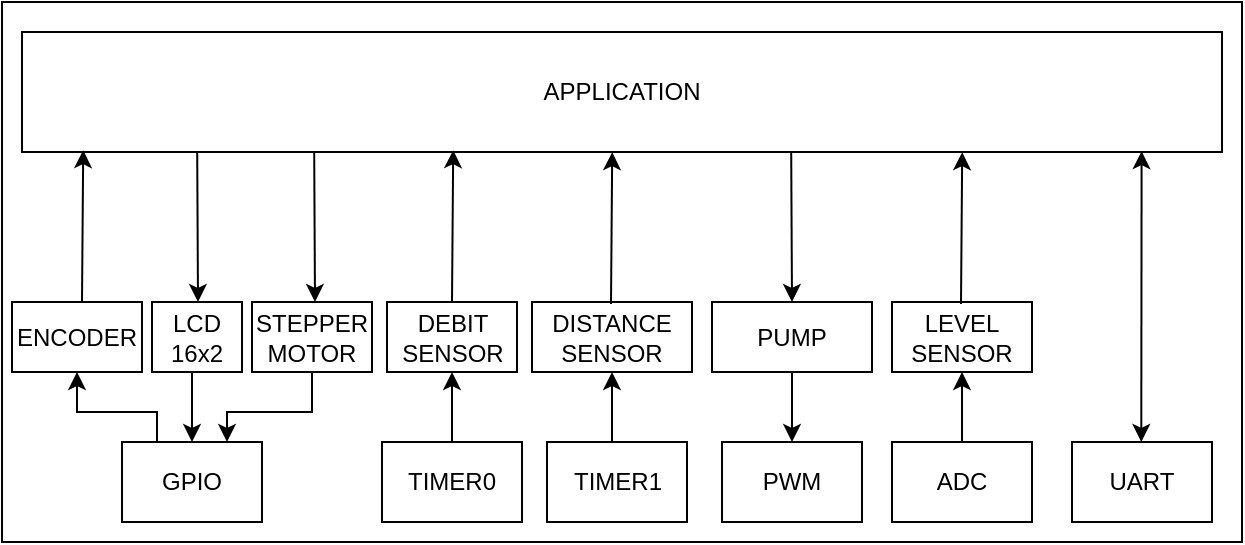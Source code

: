 <mxfile version="12.1.3" pages="1"><diagram id="z2VEwZPA5JwGfTOEL4gO" name="Page-1"><mxGraphModel dx="750" dy="297" grid="1" gridSize="10" guides="1" tooltips="1" connect="1" arrows="1" fold="1" page="1" pageScale="1" pageWidth="827" pageHeight="1169" math="0" shadow="0"><root><mxCell id="0"/><mxCell id="1" parent="0"/><mxCell id="rBHbseMhHoX-4sZHff-C-1" value="" style="rounded=0;whiteSpace=wrap;html=1;" vertex="1" parent="1"><mxGeometry x="140" y="200" width="620" height="270" as="geometry"/></mxCell><mxCell id="rBHbseMhHoX-4sZHff-C-34" style="edgeStyle=orthogonalEdgeStyle;rounded=0;orthogonalLoop=1;jettySize=auto;html=1;exitX=0.25;exitY=0;exitDx=0;exitDy=0;entryX=0.5;entryY=1;entryDx=0;entryDy=0;" edge="1" parent="1" source="rBHbseMhHoX-4sZHff-C-2" target="rBHbseMhHoX-4sZHff-C-10"><mxGeometry relative="1" as="geometry"><Array as="points"><mxPoint x="218" y="405"/><mxPoint x="178" y="405"/></Array></mxGeometry></mxCell><mxCell id="rBHbseMhHoX-4sZHff-C-2" value="GPIO" style="rounded=0;whiteSpace=wrap;html=1;" vertex="1" parent="1"><mxGeometry x="200" y="420" width="70" height="40" as="geometry"/></mxCell><mxCell id="rBHbseMhHoX-4sZHff-C-3" value="UART" style="rounded=0;whiteSpace=wrap;html=1;" vertex="1" parent="1"><mxGeometry x="675" y="420" width="70" height="40" as="geometry"/></mxCell><mxCell id="rBHbseMhHoX-4sZHff-C-20" style="edgeStyle=orthogonalEdgeStyle;rounded=0;orthogonalLoop=1;jettySize=auto;html=1;exitX=0.5;exitY=0;exitDx=0;exitDy=0;entryX=0.5;entryY=1;entryDx=0;entryDy=0;" edge="1" parent="1" source="rBHbseMhHoX-4sZHff-C-4" target="rBHbseMhHoX-4sZHff-C-14"><mxGeometry relative="1" as="geometry"/></mxCell><mxCell id="rBHbseMhHoX-4sZHff-C-4" value="TIMER1" style="rounded=0;whiteSpace=wrap;html=1;" vertex="1" parent="1"><mxGeometry x="412.5" y="420" width="70" height="40" as="geometry"/></mxCell><mxCell id="rBHbseMhHoX-4sZHff-C-30" style="edgeStyle=orthogonalEdgeStyle;rounded=0;orthogonalLoop=1;jettySize=auto;html=1;exitX=0.5;exitY=0;exitDx=0;exitDy=0;entryX=0.5;entryY=1;entryDx=0;entryDy=0;" edge="1" parent="1" source="rBHbseMhHoX-4sZHff-C-5" target="rBHbseMhHoX-4sZHff-C-9"><mxGeometry relative="1" as="geometry"/></mxCell><mxCell id="rBHbseMhHoX-4sZHff-C-5" value="ADC" style="rounded=0;whiteSpace=wrap;html=1;" vertex="1" parent="1"><mxGeometry x="585" y="420" width="70" height="40" as="geometry"/></mxCell><mxCell id="rBHbseMhHoX-4sZHff-C-27" style="edgeStyle=orthogonalEdgeStyle;rounded=0;orthogonalLoop=1;jettySize=auto;html=1;exitX=0.5;exitY=0;exitDx=0;exitDy=0;" edge="1" parent="1" source="rBHbseMhHoX-4sZHff-C-6" target="rBHbseMhHoX-4sZHff-C-25"><mxGeometry relative="1" as="geometry"/></mxCell><mxCell id="rBHbseMhHoX-4sZHff-C-6" value="TIMER0" style="rounded=0;whiteSpace=wrap;html=1;" vertex="1" parent="1"><mxGeometry x="330" y="420" width="70" height="40" as="geometry"/></mxCell><mxCell id="rBHbseMhHoX-4sZHff-C-7" value="PWM" style="rounded=0;whiteSpace=wrap;html=1;" vertex="1" parent="1"><mxGeometry x="500" y="420" width="70" height="40" as="geometry"/></mxCell><mxCell id="rBHbseMhHoX-4sZHff-C-32" style="edgeStyle=orthogonalEdgeStyle;rounded=0;orthogonalLoop=1;jettySize=auto;html=1;exitX=0.5;exitY=1;exitDx=0;exitDy=0;entryX=0.5;entryY=0;entryDx=0;entryDy=0;" edge="1" parent="1" source="rBHbseMhHoX-4sZHff-C-8" target="rBHbseMhHoX-4sZHff-C-2"><mxGeometry relative="1" as="geometry"/></mxCell><mxCell id="rBHbseMhHoX-4sZHff-C-8" value="LCD 16x2" style="rounded=0;whiteSpace=wrap;html=1;" vertex="1" parent="1"><mxGeometry x="215" y="350" width="45" height="35" as="geometry"/></mxCell><mxCell id="rBHbseMhHoX-4sZHff-C-9" value="LEVEL SENSOR" style="rounded=0;whiteSpace=wrap;html=1;" vertex="1" parent="1"><mxGeometry x="585" y="350" width="70" height="35" as="geometry"/></mxCell><mxCell id="rBHbseMhHoX-4sZHff-C-10" value="ENCODER" style="rounded=0;whiteSpace=wrap;html=1;" vertex="1" parent="1"><mxGeometry x="145" y="350" width="65" height="35" as="geometry"/></mxCell><mxCell id="rBHbseMhHoX-4sZHff-C-26" style="edgeStyle=orthogonalEdgeStyle;rounded=0;orthogonalLoop=1;jettySize=auto;html=1;exitX=0.5;exitY=1;exitDx=0;exitDy=0;entryX=0.5;entryY=0;entryDx=0;entryDy=0;" edge="1" parent="1" source="rBHbseMhHoX-4sZHff-C-12" target="rBHbseMhHoX-4sZHff-C-7"><mxGeometry relative="1" as="geometry"/></mxCell><mxCell id="rBHbseMhHoX-4sZHff-C-12" value="PUMP" style="rounded=0;whiteSpace=wrap;html=1;" vertex="1" parent="1"><mxGeometry x="495" y="350" width="80" height="35" as="geometry"/></mxCell><mxCell id="rBHbseMhHoX-4sZHff-C-33" style="edgeStyle=orthogonalEdgeStyle;rounded=0;orthogonalLoop=1;jettySize=auto;html=1;exitX=0.5;exitY=1;exitDx=0;exitDy=0;entryX=0.75;entryY=0;entryDx=0;entryDy=0;" edge="1" parent="1" source="rBHbseMhHoX-4sZHff-C-13" target="rBHbseMhHoX-4sZHff-C-2"><mxGeometry relative="1" as="geometry"/></mxCell><mxCell id="rBHbseMhHoX-4sZHff-C-13" value="STEPPER MOTOR" style="rounded=0;whiteSpace=wrap;html=1;" vertex="1" parent="1"><mxGeometry x="265" y="350" width="60" height="35" as="geometry"/></mxCell><mxCell id="rBHbseMhHoX-4sZHff-C-14" value="DISTANCE SENSOR" style="rounded=0;whiteSpace=wrap;html=1;" vertex="1" parent="1"><mxGeometry x="405" y="350" width="80" height="35" as="geometry"/></mxCell><mxCell id="rBHbseMhHoX-4sZHff-C-17" value="APPLICATION" style="rounded=0;whiteSpace=wrap;html=1;" vertex="1" parent="1"><mxGeometry x="150" y="215" width="600" height="60" as="geometry"/></mxCell><mxCell id="rBHbseMhHoX-4sZHff-C-25" value="DEBIT SENSOR" style="rounded=0;whiteSpace=wrap;html=1;" vertex="1" parent="1"><mxGeometry x="332.5" y="350" width="65" height="35" as="geometry"/></mxCell><mxCell id="rBHbseMhHoX-4sZHff-C-39" value="" style="endArrow=classic;html=1;entryX=0.051;entryY=0.985;entryDx=0;entryDy=0;entryPerimeter=0;" edge="1" parent="1" target="rBHbseMhHoX-4sZHff-C-17"><mxGeometry width="50" height="50" relative="1" as="geometry"><mxPoint x="180" y="350" as="sourcePoint"/><mxPoint x="180" y="290" as="targetPoint"/></mxGeometry></mxCell><mxCell id="rBHbseMhHoX-4sZHff-C-41" value="" style="endArrow=classic;html=1;exitX=0.146;exitY=0.999;exitDx=0;exitDy=0;exitPerimeter=0;" edge="1" parent="1" source="rBHbseMhHoX-4sZHff-C-17"><mxGeometry width="50" height="50" relative="1" as="geometry"><mxPoint x="238" y="286" as="sourcePoint"/><mxPoint x="238" y="350" as="targetPoint"/></mxGeometry></mxCell><mxCell id="rBHbseMhHoX-4sZHff-C-43" value="" style="endArrow=classic;html=1;exitX=0.146;exitY=0.999;exitDx=0;exitDy=0;exitPerimeter=0;" edge="1" parent="1"><mxGeometry width="50" height="50" relative="1" as="geometry"><mxPoint x="296.1" y="274.94" as="sourcePoint"/><mxPoint x="296.5" y="350" as="targetPoint"/></mxGeometry></mxCell><mxCell id="rBHbseMhHoX-4sZHff-C-44" value="" style="endArrow=classic;html=1;entryX=0.051;entryY=0.985;entryDx=0;entryDy=0;entryPerimeter=0;" edge="1" parent="1"><mxGeometry width="50" height="50" relative="1" as="geometry"><mxPoint x="365" y="350" as="sourcePoint"/><mxPoint x="365.6" y="274.1" as="targetPoint"/></mxGeometry></mxCell><mxCell id="rBHbseMhHoX-4sZHff-C-45" value="" style="endArrow=classic;html=1;entryX=0.051;entryY=0.985;entryDx=0;entryDy=0;entryPerimeter=0;" edge="1" parent="1"><mxGeometry width="50" height="50" relative="1" as="geometry"><mxPoint x="444.5" y="351" as="sourcePoint"/><mxPoint x="445.1" y="275.1" as="targetPoint"/></mxGeometry></mxCell><mxCell id="rBHbseMhHoX-4sZHff-C-46" value="" style="endArrow=classic;html=1;exitX=0.146;exitY=0.999;exitDx=0;exitDy=0;exitPerimeter=0;" edge="1" parent="1"><mxGeometry width="50" height="50" relative="1" as="geometry"><mxPoint x="534.6" y="274.94" as="sourcePoint"/><mxPoint x="535" y="350" as="targetPoint"/></mxGeometry></mxCell><mxCell id="rBHbseMhHoX-4sZHff-C-47" value="" style="endArrow=classic;html=1;entryX=0.051;entryY=0.985;entryDx=0;entryDy=0;entryPerimeter=0;" edge="1" parent="1"><mxGeometry width="50" height="50" relative="1" as="geometry"><mxPoint x="619.5" y="351" as="sourcePoint"/><mxPoint x="620.1" y="275.1" as="targetPoint"/></mxGeometry></mxCell><mxCell id="rBHbseMhHoX-4sZHff-C-48" value="" style="endArrow=classic;startArrow=classic;html=1;entryX=0.933;entryY=0.993;entryDx=0;entryDy=0;entryPerimeter=0;" edge="1" parent="1" target="rBHbseMhHoX-4sZHff-C-17"><mxGeometry width="50" height="50" relative="1" as="geometry"><mxPoint x="709.643" y="420" as="sourcePoint"/><mxPoint x="709.643" y="280" as="targetPoint"/></mxGeometry></mxCell></root></mxGraphModel></diagram></mxfile>